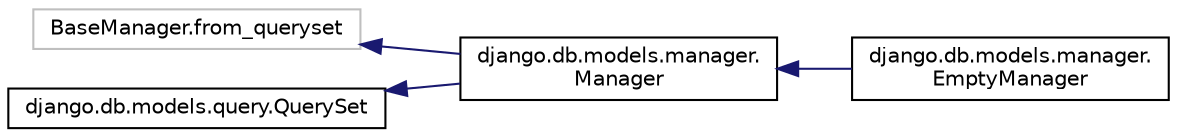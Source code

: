 digraph "Graphical Class Hierarchy"
{
 // LATEX_PDF_SIZE
  edge [fontname="Helvetica",fontsize="10",labelfontname="Helvetica",labelfontsize="10"];
  node [fontname="Helvetica",fontsize="10",shape=record];
  rankdir="LR";
  Node1725 [label="BaseManager.from_queryset",height=0.2,width=0.4,color="grey75", fillcolor="white", style="filled",tooltip=" "];
  Node1725 -> Node0 [dir="back",color="midnightblue",fontsize="10",style="solid",fontname="Helvetica"];
  Node0 [label="django.db.models.manager.\lManager",height=0.2,width=0.4,color="black", fillcolor="white", style="filled",URL="$classdjango_1_1db_1_1models_1_1manager_1_1_manager.html",tooltip=" "];
  Node0 -> Node1 [dir="back",color="midnightblue",fontsize="10",style="solid",fontname="Helvetica"];
  Node1 [label="django.db.models.manager.\lEmptyManager",height=0.2,width=0.4,color="black", fillcolor="white", style="filled",URL="$classdjango_1_1db_1_1models_1_1manager_1_1_empty_manager.html",tooltip=" "];
  Node3145 [label="django.db.models.query.QuerySet",height=0.2,width=0.4,color="black", fillcolor="white", style="filled",URL="$classdjango_1_1db_1_1models_1_1query_1_1_query_set.html",tooltip=" "];
  Node3145 -> Node0 [dir="back",color="midnightblue",fontsize="10",style="solid",fontname="Helvetica"];
}
